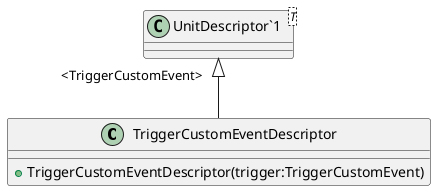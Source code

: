 @startuml
class TriggerCustomEventDescriptor {
    + TriggerCustomEventDescriptor(trigger:TriggerCustomEvent)
}
class "UnitDescriptor`1"<T> {
}
"UnitDescriptor`1" "<TriggerCustomEvent>" <|-- TriggerCustomEventDescriptor
@enduml
